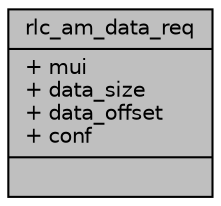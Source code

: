 digraph "rlc_am_data_req"
{
 // LATEX_PDF_SIZE
  edge [fontname="Helvetica",fontsize="10",labelfontname="Helvetica",labelfontsize="10"];
  node [fontname="Helvetica",fontsize="10",shape=record];
  Node1 [label="{rlc_am_data_req\n|+ mui\l+ data_size\l+ data_offset\l+ conf\l|}",height=0.2,width=0.4,color="black", fillcolor="grey75", style="filled", fontcolor="black",tooltip=" "];
}
